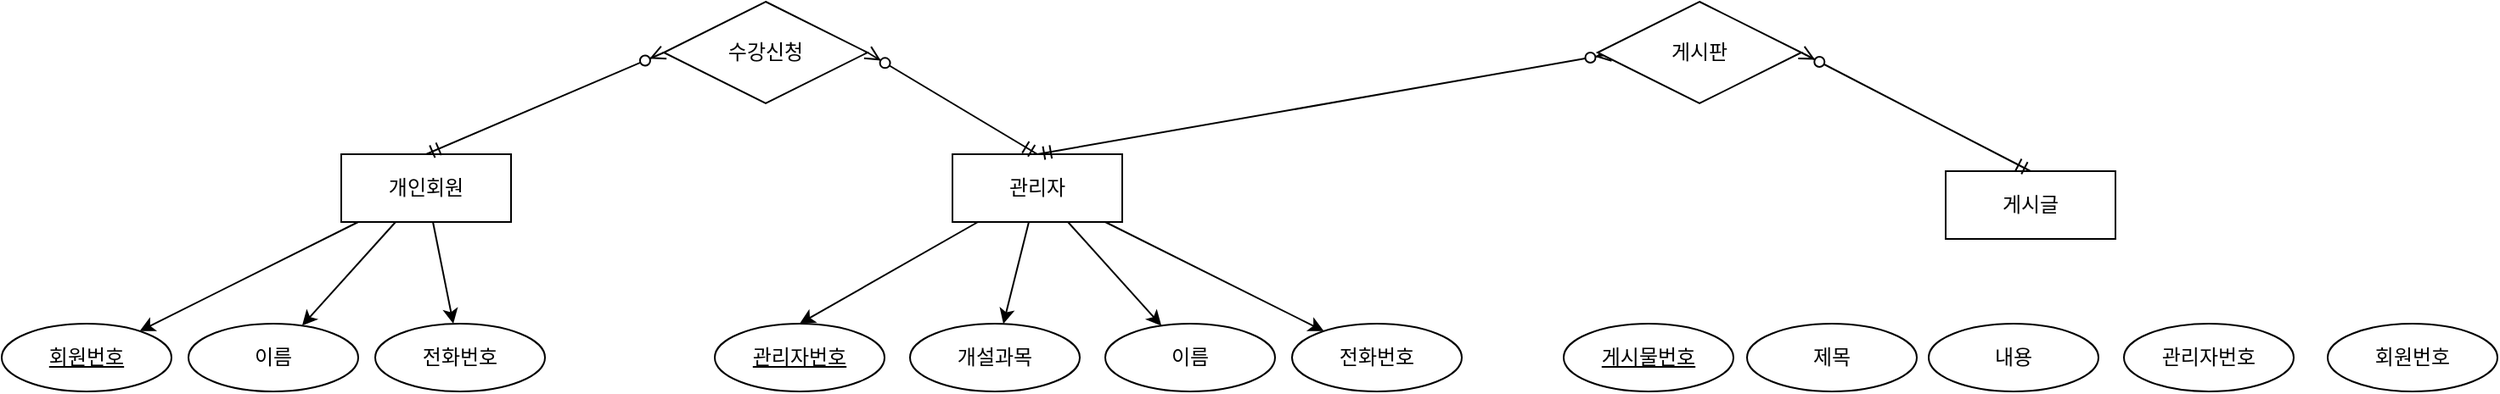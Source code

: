 <mxfile version="24.2.1" type="device">
  <diagram name="페이지-1" id="hC-acC57TQcahpKOU4Xh">
    <mxGraphModel dx="3163" dy="777" grid="1" gridSize="10" guides="1" tooltips="1" connect="1" arrows="1" fold="1" page="1" pageScale="1" pageWidth="827" pageHeight="1169" math="0" shadow="0">
      <root>
        <mxCell id="0" />
        <mxCell id="1" parent="0" />
        <mxCell id="Ikt8q4Z6_RrET4Gfh8_O-19" style="rounded=0;orthogonalLoop=1;jettySize=auto;html=1;" parent="1" source="Ikt8q4Z6_RrET4Gfh8_O-1" target="Ikt8q4Z6_RrET4Gfh8_O-3" edge="1">
          <mxGeometry relative="1" as="geometry" />
        </mxCell>
        <mxCell id="Ikt8q4Z6_RrET4Gfh8_O-22" style="rounded=0;orthogonalLoop=1;jettySize=auto;html=1;" parent="1" source="Ikt8q4Z6_RrET4Gfh8_O-1" target="Ikt8q4Z6_RrET4Gfh8_O-6" edge="1">
          <mxGeometry relative="1" as="geometry" />
        </mxCell>
        <mxCell id="Ikt8q4Z6_RrET4Gfh8_O-23" style="rounded=0;orthogonalLoop=1;jettySize=auto;html=1;" parent="1" source="Ikt8q4Z6_RrET4Gfh8_O-1" target="Ikt8q4Z6_RrET4Gfh8_O-7" edge="1">
          <mxGeometry relative="1" as="geometry" />
        </mxCell>
        <mxCell id="Ikt8q4Z6_RrET4Gfh8_O-1" value="개인회원" style="whiteSpace=wrap;html=1;align=center;" parent="1" vertex="1">
          <mxGeometry x="-980" y="440" width="100" height="40" as="geometry" />
        </mxCell>
        <mxCell id="Ikt8q4Z6_RrET4Gfh8_O-3" value="회원번호" style="ellipse;whiteSpace=wrap;html=1;align=center;fontStyle=4;" parent="1" vertex="1">
          <mxGeometry x="-1180" y="540" width="100" height="40" as="geometry" />
        </mxCell>
        <mxCell id="Ikt8q4Z6_RrET4Gfh8_O-6" value="이름" style="ellipse;whiteSpace=wrap;html=1;align=center;" parent="1" vertex="1">
          <mxGeometry x="-1070" y="540" width="100" height="40" as="geometry" />
        </mxCell>
        <mxCell id="Ikt8q4Z6_RrET4Gfh8_O-7" value="전화번호" style="ellipse;whiteSpace=wrap;html=1;align=center;" parent="1" vertex="1">
          <mxGeometry x="-960" y="540" width="100" height="40" as="geometry" />
        </mxCell>
        <mxCell id="Ikt8q4Z6_RrET4Gfh8_O-27" style="rounded=0;orthogonalLoop=1;jettySize=auto;html=1;entryX=0.5;entryY=0;entryDx=0;entryDy=0;" parent="1" source="Ikt8q4Z6_RrET4Gfh8_O-8" target="Ikt8q4Z6_RrET4Gfh8_O-9" edge="1">
          <mxGeometry relative="1" as="geometry" />
        </mxCell>
        <mxCell id="Ikt8q4Z6_RrET4Gfh8_O-28" style="rounded=0;orthogonalLoop=1;jettySize=auto;html=1;" parent="1" source="Ikt8q4Z6_RrET4Gfh8_O-8" target="Ikt8q4Z6_RrET4Gfh8_O-11" edge="1">
          <mxGeometry relative="1" as="geometry" />
        </mxCell>
        <mxCell id="Ikt8q4Z6_RrET4Gfh8_O-30" style="rounded=0;orthogonalLoop=1;jettySize=auto;html=1;" parent="1" source="Ikt8q4Z6_RrET4Gfh8_O-8" target="Ikt8q4Z6_RrET4Gfh8_O-13" edge="1">
          <mxGeometry relative="1" as="geometry" />
        </mxCell>
        <mxCell id="Ikt8q4Z6_RrET4Gfh8_O-31" style="rounded=0;orthogonalLoop=1;jettySize=auto;html=1;" parent="1" source="Ikt8q4Z6_RrET4Gfh8_O-8" target="Ikt8q4Z6_RrET4Gfh8_O-14" edge="1">
          <mxGeometry relative="1" as="geometry" />
        </mxCell>
        <mxCell id="Ikt8q4Z6_RrET4Gfh8_O-8" value="관리자" style="whiteSpace=wrap;html=1;align=center;" parent="1" vertex="1">
          <mxGeometry x="-620" y="440" width="100" height="40" as="geometry" />
        </mxCell>
        <mxCell id="Ikt8q4Z6_RrET4Gfh8_O-9" value="관리자번호" style="ellipse;whiteSpace=wrap;html=1;align=center;fontStyle=4;" parent="1" vertex="1">
          <mxGeometry x="-760" y="540" width="100" height="40" as="geometry" />
        </mxCell>
        <mxCell id="Ikt8q4Z6_RrET4Gfh8_O-11" value="개설과목" style="ellipse;whiteSpace=wrap;html=1;align=center;" parent="1" vertex="1">
          <mxGeometry x="-645" y="540" width="100" height="40" as="geometry" />
        </mxCell>
        <mxCell id="Ikt8q4Z6_RrET4Gfh8_O-13" value="이름" style="ellipse;whiteSpace=wrap;html=1;align=center;" parent="1" vertex="1">
          <mxGeometry x="-530" y="540" width="100" height="40" as="geometry" />
        </mxCell>
        <mxCell id="Ikt8q4Z6_RrET4Gfh8_O-14" value="전화번호" style="ellipse;whiteSpace=wrap;html=1;align=center;" parent="1" vertex="1">
          <mxGeometry x="-420" y="540" width="100" height="40" as="geometry" />
        </mxCell>
        <mxCell id="Ikt8q4Z6_RrET4Gfh8_O-16" value="게시글" style="whiteSpace=wrap;html=1;align=center;" parent="1" vertex="1">
          <mxGeometry x="-35" y="450" width="100" height="40" as="geometry" />
        </mxCell>
        <mxCell id="Ikt8q4Z6_RrET4Gfh8_O-18" value="수강신청" style="shape=rhombus;perimeter=rhombusPerimeter;whiteSpace=wrap;html=1;align=center;" parent="1" vertex="1">
          <mxGeometry x="-790" y="350" width="120" height="60" as="geometry" />
        </mxCell>
        <mxCell id="Ikt8q4Z6_RrET4Gfh8_O-25" value="" style="fontSize=12;html=1;endArrow=ERzeroToMany;startArrow=ERmandOne;rounded=0;exitX=0.5;exitY=0;exitDx=0;exitDy=0;entryX=0;entryY=0.5;entryDx=0;entryDy=0;" parent="1" source="Ikt8q4Z6_RrET4Gfh8_O-1" target="Ikt8q4Z6_RrET4Gfh8_O-18" edge="1">
          <mxGeometry width="100" height="100" relative="1" as="geometry">
            <mxPoint x="-680" y="260" as="sourcePoint" />
            <mxPoint x="-1010" y="380" as="targetPoint" />
          </mxGeometry>
        </mxCell>
        <mxCell id="Ikt8q4Z6_RrET4Gfh8_O-26" value="" style="fontSize=12;html=1;endArrow=ERzeroToMany;startArrow=ERmandOne;rounded=0;exitX=0.5;exitY=0;exitDx=0;exitDy=0;entryX=1;entryY=0.5;entryDx=0;entryDy=0;" parent="1" source="Ikt8q4Z6_RrET4Gfh8_O-8" target="Ikt8q4Z6_RrET4Gfh8_O-18" edge="1">
          <mxGeometry width="100" height="100" relative="1" as="geometry">
            <mxPoint x="-85" y="180" as="sourcePoint" />
            <mxPoint x="-190" y="250" as="targetPoint" />
          </mxGeometry>
        </mxCell>
        <mxCell id="Ikt8q4Z6_RrET4Gfh8_O-33" value="제목" style="ellipse;whiteSpace=wrap;html=1;align=center;" parent="1" vertex="1">
          <mxGeometry x="-152" y="540" width="100" height="40" as="geometry" />
        </mxCell>
        <mxCell id="Ikt8q4Z6_RrET4Gfh8_O-34" value="게시물번호" style="ellipse;whiteSpace=wrap;html=1;align=center;fontStyle=4;" parent="1" vertex="1">
          <mxGeometry x="-260" y="540" width="100" height="40" as="geometry" />
        </mxCell>
        <mxCell id="Ikt8q4Z6_RrET4Gfh8_O-35" value="내용" style="ellipse;whiteSpace=wrap;html=1;align=center;" parent="1" vertex="1">
          <mxGeometry x="-45" y="540" width="100" height="40" as="geometry" />
        </mxCell>
        <mxCell id="Ikt8q4Z6_RrET4Gfh8_O-37" value="관리자번호" style="ellipse;whiteSpace=wrap;html=1;align=center;" parent="1" vertex="1">
          <mxGeometry x="70" y="540" width="100" height="40" as="geometry" />
        </mxCell>
        <mxCell id="Ikt8q4Z6_RrET4Gfh8_O-38" value="회원번호" style="ellipse;whiteSpace=wrap;html=1;align=center;" parent="1" vertex="1">
          <mxGeometry x="190" y="540" width="100" height="40" as="geometry" />
        </mxCell>
        <mxCell id="OqXarlBoaVjD4jDFn6e5-2" value="" style="fontSize=12;html=1;endArrow=ERzeroToMany;startArrow=ERmandOne;rounded=0;exitX=0.5;exitY=0;exitDx=0;exitDy=0;entryX=0.063;entryY=0.515;entryDx=0;entryDy=0;entryPerimeter=0;" edge="1" parent="1" source="Ikt8q4Z6_RrET4Gfh8_O-8" target="OqXarlBoaVjD4jDFn6e5-5">
          <mxGeometry width="100" height="100" relative="1" as="geometry">
            <mxPoint x="-170" y="350" as="sourcePoint" />
            <mxPoint x="-260" y="390" as="targetPoint" />
          </mxGeometry>
        </mxCell>
        <mxCell id="OqXarlBoaVjD4jDFn6e5-5" value="게시판" style="shape=rhombus;perimeter=rhombusPerimeter;whiteSpace=wrap;html=1;align=center;" vertex="1" parent="1">
          <mxGeometry x="-240" y="350" width="120" height="60" as="geometry" />
        </mxCell>
        <mxCell id="OqXarlBoaVjD4jDFn6e5-6" value="" style="fontSize=12;html=1;endArrow=ERzeroToMany;startArrow=ERmandOne;rounded=0;exitX=0.5;exitY=0;exitDx=0;exitDy=0;entryX=1;entryY=0.5;entryDx=0;entryDy=0;" edge="1" parent="1" source="Ikt8q4Z6_RrET4Gfh8_O-16" target="OqXarlBoaVjD4jDFn6e5-5">
          <mxGeometry width="100" height="100" relative="1" as="geometry">
            <mxPoint x="-35" y="350" as="sourcePoint" />
            <mxPoint x="303" y="291" as="targetPoint" />
          </mxGeometry>
        </mxCell>
      </root>
    </mxGraphModel>
  </diagram>
</mxfile>
